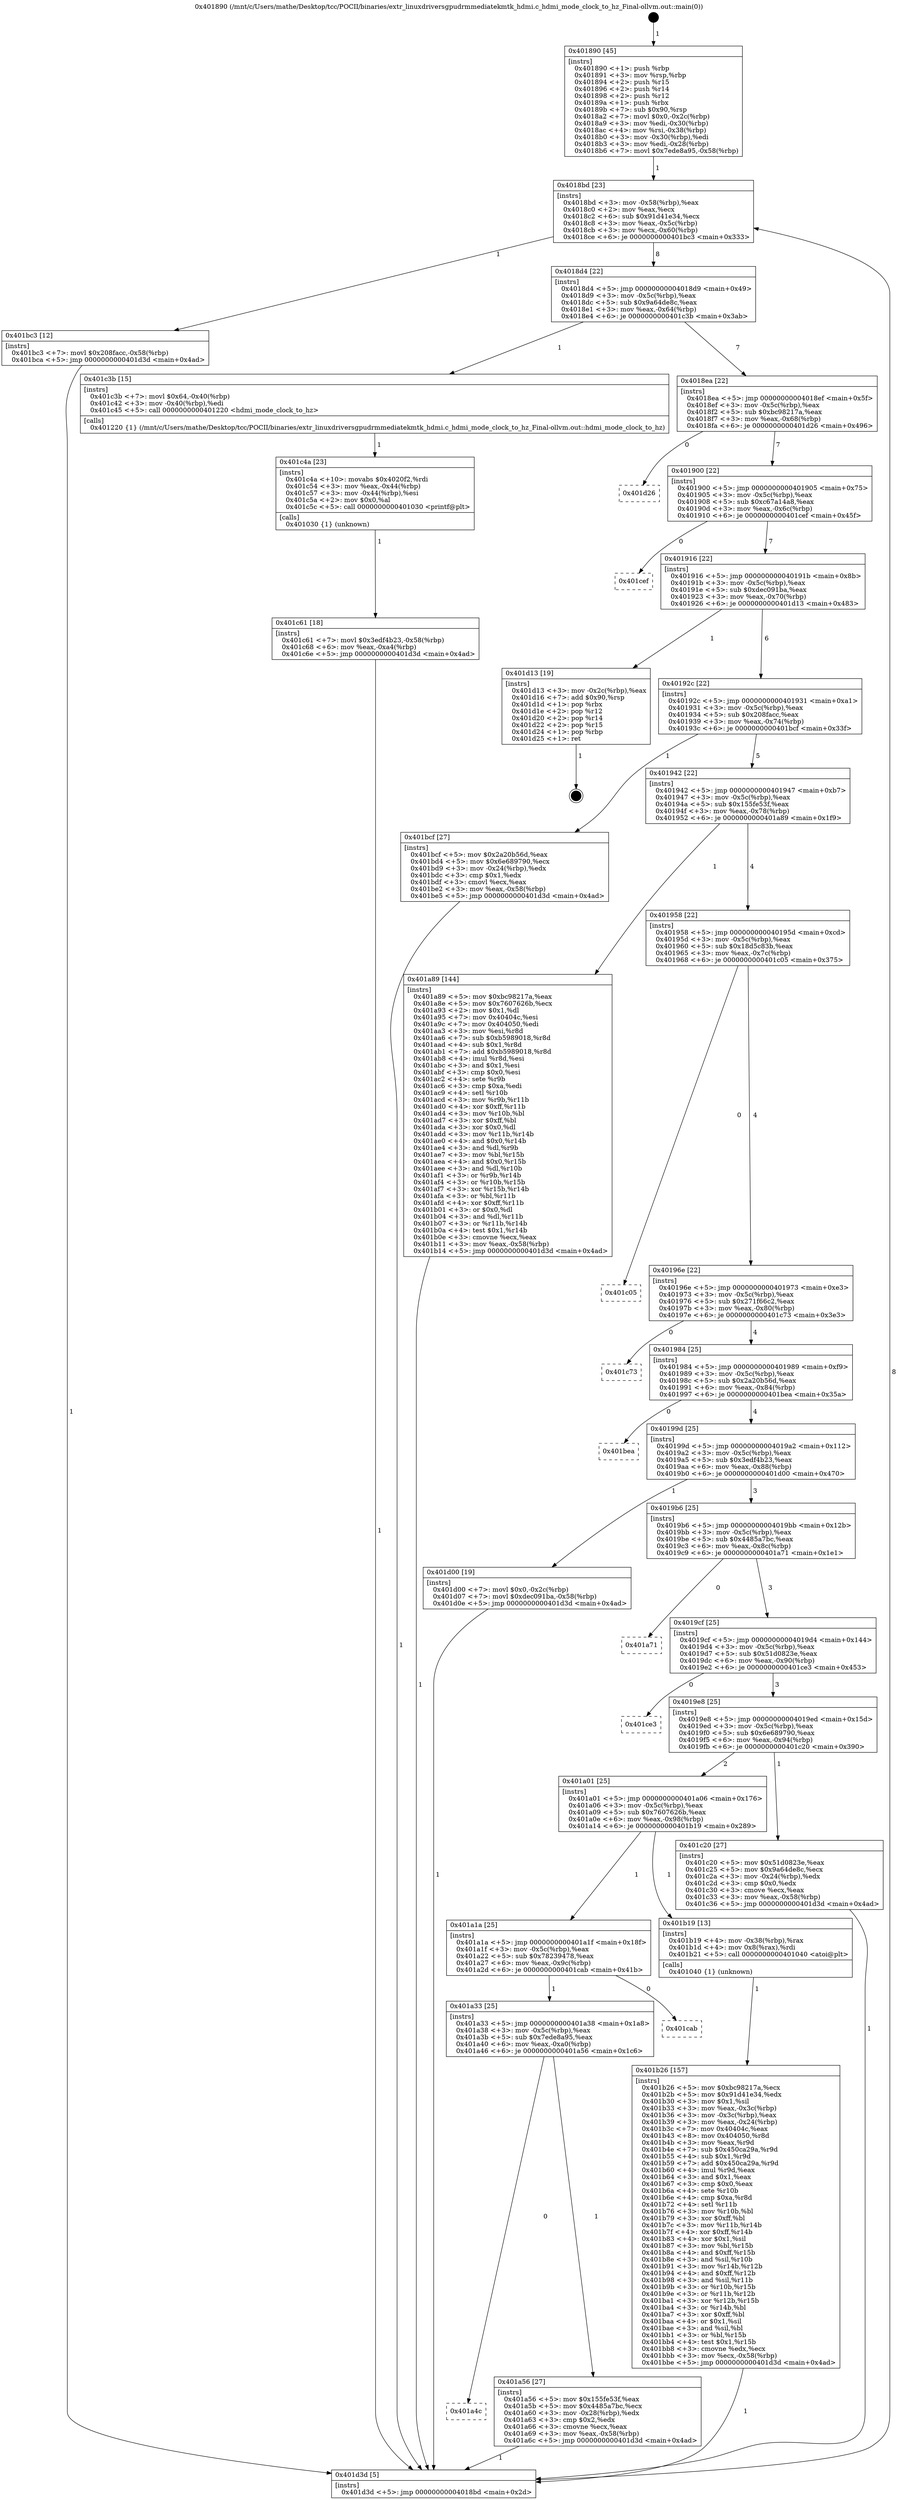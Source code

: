 digraph "0x401890" {
  label = "0x401890 (/mnt/c/Users/mathe/Desktop/tcc/POCII/binaries/extr_linuxdriversgpudrmmediatekmtk_hdmi.c_hdmi_mode_clock_to_hz_Final-ollvm.out::main(0))"
  labelloc = "t"
  node[shape=record]

  Entry [label="",width=0.3,height=0.3,shape=circle,fillcolor=black,style=filled]
  "0x4018bd" [label="{
     0x4018bd [23]\l
     | [instrs]\l
     &nbsp;&nbsp;0x4018bd \<+3\>: mov -0x58(%rbp),%eax\l
     &nbsp;&nbsp;0x4018c0 \<+2\>: mov %eax,%ecx\l
     &nbsp;&nbsp;0x4018c2 \<+6\>: sub $0x91d41e34,%ecx\l
     &nbsp;&nbsp;0x4018c8 \<+3\>: mov %eax,-0x5c(%rbp)\l
     &nbsp;&nbsp;0x4018cb \<+3\>: mov %ecx,-0x60(%rbp)\l
     &nbsp;&nbsp;0x4018ce \<+6\>: je 0000000000401bc3 \<main+0x333\>\l
  }"]
  "0x401bc3" [label="{
     0x401bc3 [12]\l
     | [instrs]\l
     &nbsp;&nbsp;0x401bc3 \<+7\>: movl $0x208facc,-0x58(%rbp)\l
     &nbsp;&nbsp;0x401bca \<+5\>: jmp 0000000000401d3d \<main+0x4ad\>\l
  }"]
  "0x4018d4" [label="{
     0x4018d4 [22]\l
     | [instrs]\l
     &nbsp;&nbsp;0x4018d4 \<+5\>: jmp 00000000004018d9 \<main+0x49\>\l
     &nbsp;&nbsp;0x4018d9 \<+3\>: mov -0x5c(%rbp),%eax\l
     &nbsp;&nbsp;0x4018dc \<+5\>: sub $0x9a64de8c,%eax\l
     &nbsp;&nbsp;0x4018e1 \<+3\>: mov %eax,-0x64(%rbp)\l
     &nbsp;&nbsp;0x4018e4 \<+6\>: je 0000000000401c3b \<main+0x3ab\>\l
  }"]
  Exit [label="",width=0.3,height=0.3,shape=circle,fillcolor=black,style=filled,peripheries=2]
  "0x401c3b" [label="{
     0x401c3b [15]\l
     | [instrs]\l
     &nbsp;&nbsp;0x401c3b \<+7\>: movl $0x64,-0x40(%rbp)\l
     &nbsp;&nbsp;0x401c42 \<+3\>: mov -0x40(%rbp),%edi\l
     &nbsp;&nbsp;0x401c45 \<+5\>: call 0000000000401220 \<hdmi_mode_clock_to_hz\>\l
     | [calls]\l
     &nbsp;&nbsp;0x401220 \{1\} (/mnt/c/Users/mathe/Desktop/tcc/POCII/binaries/extr_linuxdriversgpudrmmediatekmtk_hdmi.c_hdmi_mode_clock_to_hz_Final-ollvm.out::hdmi_mode_clock_to_hz)\l
  }"]
  "0x4018ea" [label="{
     0x4018ea [22]\l
     | [instrs]\l
     &nbsp;&nbsp;0x4018ea \<+5\>: jmp 00000000004018ef \<main+0x5f\>\l
     &nbsp;&nbsp;0x4018ef \<+3\>: mov -0x5c(%rbp),%eax\l
     &nbsp;&nbsp;0x4018f2 \<+5\>: sub $0xbc98217a,%eax\l
     &nbsp;&nbsp;0x4018f7 \<+3\>: mov %eax,-0x68(%rbp)\l
     &nbsp;&nbsp;0x4018fa \<+6\>: je 0000000000401d26 \<main+0x496\>\l
  }"]
  "0x401c61" [label="{
     0x401c61 [18]\l
     | [instrs]\l
     &nbsp;&nbsp;0x401c61 \<+7\>: movl $0x3edf4b23,-0x58(%rbp)\l
     &nbsp;&nbsp;0x401c68 \<+6\>: mov %eax,-0xa4(%rbp)\l
     &nbsp;&nbsp;0x401c6e \<+5\>: jmp 0000000000401d3d \<main+0x4ad\>\l
  }"]
  "0x401d26" [label="{
     0x401d26\l
  }", style=dashed]
  "0x401900" [label="{
     0x401900 [22]\l
     | [instrs]\l
     &nbsp;&nbsp;0x401900 \<+5\>: jmp 0000000000401905 \<main+0x75\>\l
     &nbsp;&nbsp;0x401905 \<+3\>: mov -0x5c(%rbp),%eax\l
     &nbsp;&nbsp;0x401908 \<+5\>: sub $0xc67a14a8,%eax\l
     &nbsp;&nbsp;0x40190d \<+3\>: mov %eax,-0x6c(%rbp)\l
     &nbsp;&nbsp;0x401910 \<+6\>: je 0000000000401cef \<main+0x45f\>\l
  }"]
  "0x401c4a" [label="{
     0x401c4a [23]\l
     | [instrs]\l
     &nbsp;&nbsp;0x401c4a \<+10\>: movabs $0x4020f2,%rdi\l
     &nbsp;&nbsp;0x401c54 \<+3\>: mov %eax,-0x44(%rbp)\l
     &nbsp;&nbsp;0x401c57 \<+3\>: mov -0x44(%rbp),%esi\l
     &nbsp;&nbsp;0x401c5a \<+2\>: mov $0x0,%al\l
     &nbsp;&nbsp;0x401c5c \<+5\>: call 0000000000401030 \<printf@plt\>\l
     | [calls]\l
     &nbsp;&nbsp;0x401030 \{1\} (unknown)\l
  }"]
  "0x401cef" [label="{
     0x401cef\l
  }", style=dashed]
  "0x401916" [label="{
     0x401916 [22]\l
     | [instrs]\l
     &nbsp;&nbsp;0x401916 \<+5\>: jmp 000000000040191b \<main+0x8b\>\l
     &nbsp;&nbsp;0x40191b \<+3\>: mov -0x5c(%rbp),%eax\l
     &nbsp;&nbsp;0x40191e \<+5\>: sub $0xdec091ba,%eax\l
     &nbsp;&nbsp;0x401923 \<+3\>: mov %eax,-0x70(%rbp)\l
     &nbsp;&nbsp;0x401926 \<+6\>: je 0000000000401d13 \<main+0x483\>\l
  }"]
  "0x401b26" [label="{
     0x401b26 [157]\l
     | [instrs]\l
     &nbsp;&nbsp;0x401b26 \<+5\>: mov $0xbc98217a,%ecx\l
     &nbsp;&nbsp;0x401b2b \<+5\>: mov $0x91d41e34,%edx\l
     &nbsp;&nbsp;0x401b30 \<+3\>: mov $0x1,%sil\l
     &nbsp;&nbsp;0x401b33 \<+3\>: mov %eax,-0x3c(%rbp)\l
     &nbsp;&nbsp;0x401b36 \<+3\>: mov -0x3c(%rbp),%eax\l
     &nbsp;&nbsp;0x401b39 \<+3\>: mov %eax,-0x24(%rbp)\l
     &nbsp;&nbsp;0x401b3c \<+7\>: mov 0x40404c,%eax\l
     &nbsp;&nbsp;0x401b43 \<+8\>: mov 0x404050,%r8d\l
     &nbsp;&nbsp;0x401b4b \<+3\>: mov %eax,%r9d\l
     &nbsp;&nbsp;0x401b4e \<+7\>: sub $0x450ca29a,%r9d\l
     &nbsp;&nbsp;0x401b55 \<+4\>: sub $0x1,%r9d\l
     &nbsp;&nbsp;0x401b59 \<+7\>: add $0x450ca29a,%r9d\l
     &nbsp;&nbsp;0x401b60 \<+4\>: imul %r9d,%eax\l
     &nbsp;&nbsp;0x401b64 \<+3\>: and $0x1,%eax\l
     &nbsp;&nbsp;0x401b67 \<+3\>: cmp $0x0,%eax\l
     &nbsp;&nbsp;0x401b6a \<+4\>: sete %r10b\l
     &nbsp;&nbsp;0x401b6e \<+4\>: cmp $0xa,%r8d\l
     &nbsp;&nbsp;0x401b72 \<+4\>: setl %r11b\l
     &nbsp;&nbsp;0x401b76 \<+3\>: mov %r10b,%bl\l
     &nbsp;&nbsp;0x401b79 \<+3\>: xor $0xff,%bl\l
     &nbsp;&nbsp;0x401b7c \<+3\>: mov %r11b,%r14b\l
     &nbsp;&nbsp;0x401b7f \<+4\>: xor $0xff,%r14b\l
     &nbsp;&nbsp;0x401b83 \<+4\>: xor $0x1,%sil\l
     &nbsp;&nbsp;0x401b87 \<+3\>: mov %bl,%r15b\l
     &nbsp;&nbsp;0x401b8a \<+4\>: and $0xff,%r15b\l
     &nbsp;&nbsp;0x401b8e \<+3\>: and %sil,%r10b\l
     &nbsp;&nbsp;0x401b91 \<+3\>: mov %r14b,%r12b\l
     &nbsp;&nbsp;0x401b94 \<+4\>: and $0xff,%r12b\l
     &nbsp;&nbsp;0x401b98 \<+3\>: and %sil,%r11b\l
     &nbsp;&nbsp;0x401b9b \<+3\>: or %r10b,%r15b\l
     &nbsp;&nbsp;0x401b9e \<+3\>: or %r11b,%r12b\l
     &nbsp;&nbsp;0x401ba1 \<+3\>: xor %r12b,%r15b\l
     &nbsp;&nbsp;0x401ba4 \<+3\>: or %r14b,%bl\l
     &nbsp;&nbsp;0x401ba7 \<+3\>: xor $0xff,%bl\l
     &nbsp;&nbsp;0x401baa \<+4\>: or $0x1,%sil\l
     &nbsp;&nbsp;0x401bae \<+3\>: and %sil,%bl\l
     &nbsp;&nbsp;0x401bb1 \<+3\>: or %bl,%r15b\l
     &nbsp;&nbsp;0x401bb4 \<+4\>: test $0x1,%r15b\l
     &nbsp;&nbsp;0x401bb8 \<+3\>: cmovne %edx,%ecx\l
     &nbsp;&nbsp;0x401bbb \<+3\>: mov %ecx,-0x58(%rbp)\l
     &nbsp;&nbsp;0x401bbe \<+5\>: jmp 0000000000401d3d \<main+0x4ad\>\l
  }"]
  "0x401d13" [label="{
     0x401d13 [19]\l
     | [instrs]\l
     &nbsp;&nbsp;0x401d13 \<+3\>: mov -0x2c(%rbp),%eax\l
     &nbsp;&nbsp;0x401d16 \<+7\>: add $0x90,%rsp\l
     &nbsp;&nbsp;0x401d1d \<+1\>: pop %rbx\l
     &nbsp;&nbsp;0x401d1e \<+2\>: pop %r12\l
     &nbsp;&nbsp;0x401d20 \<+2\>: pop %r14\l
     &nbsp;&nbsp;0x401d22 \<+2\>: pop %r15\l
     &nbsp;&nbsp;0x401d24 \<+1\>: pop %rbp\l
     &nbsp;&nbsp;0x401d25 \<+1\>: ret\l
  }"]
  "0x40192c" [label="{
     0x40192c [22]\l
     | [instrs]\l
     &nbsp;&nbsp;0x40192c \<+5\>: jmp 0000000000401931 \<main+0xa1\>\l
     &nbsp;&nbsp;0x401931 \<+3\>: mov -0x5c(%rbp),%eax\l
     &nbsp;&nbsp;0x401934 \<+5\>: sub $0x208facc,%eax\l
     &nbsp;&nbsp;0x401939 \<+3\>: mov %eax,-0x74(%rbp)\l
     &nbsp;&nbsp;0x40193c \<+6\>: je 0000000000401bcf \<main+0x33f\>\l
  }"]
  "0x401890" [label="{
     0x401890 [45]\l
     | [instrs]\l
     &nbsp;&nbsp;0x401890 \<+1\>: push %rbp\l
     &nbsp;&nbsp;0x401891 \<+3\>: mov %rsp,%rbp\l
     &nbsp;&nbsp;0x401894 \<+2\>: push %r15\l
     &nbsp;&nbsp;0x401896 \<+2\>: push %r14\l
     &nbsp;&nbsp;0x401898 \<+2\>: push %r12\l
     &nbsp;&nbsp;0x40189a \<+1\>: push %rbx\l
     &nbsp;&nbsp;0x40189b \<+7\>: sub $0x90,%rsp\l
     &nbsp;&nbsp;0x4018a2 \<+7\>: movl $0x0,-0x2c(%rbp)\l
     &nbsp;&nbsp;0x4018a9 \<+3\>: mov %edi,-0x30(%rbp)\l
     &nbsp;&nbsp;0x4018ac \<+4\>: mov %rsi,-0x38(%rbp)\l
     &nbsp;&nbsp;0x4018b0 \<+3\>: mov -0x30(%rbp),%edi\l
     &nbsp;&nbsp;0x4018b3 \<+3\>: mov %edi,-0x28(%rbp)\l
     &nbsp;&nbsp;0x4018b6 \<+7\>: movl $0x7ede8a95,-0x58(%rbp)\l
  }"]
  "0x401bcf" [label="{
     0x401bcf [27]\l
     | [instrs]\l
     &nbsp;&nbsp;0x401bcf \<+5\>: mov $0x2a20b56d,%eax\l
     &nbsp;&nbsp;0x401bd4 \<+5\>: mov $0x6e689790,%ecx\l
     &nbsp;&nbsp;0x401bd9 \<+3\>: mov -0x24(%rbp),%edx\l
     &nbsp;&nbsp;0x401bdc \<+3\>: cmp $0x1,%edx\l
     &nbsp;&nbsp;0x401bdf \<+3\>: cmovl %ecx,%eax\l
     &nbsp;&nbsp;0x401be2 \<+3\>: mov %eax,-0x58(%rbp)\l
     &nbsp;&nbsp;0x401be5 \<+5\>: jmp 0000000000401d3d \<main+0x4ad\>\l
  }"]
  "0x401942" [label="{
     0x401942 [22]\l
     | [instrs]\l
     &nbsp;&nbsp;0x401942 \<+5\>: jmp 0000000000401947 \<main+0xb7\>\l
     &nbsp;&nbsp;0x401947 \<+3\>: mov -0x5c(%rbp),%eax\l
     &nbsp;&nbsp;0x40194a \<+5\>: sub $0x155fe53f,%eax\l
     &nbsp;&nbsp;0x40194f \<+3\>: mov %eax,-0x78(%rbp)\l
     &nbsp;&nbsp;0x401952 \<+6\>: je 0000000000401a89 \<main+0x1f9\>\l
  }"]
  "0x401d3d" [label="{
     0x401d3d [5]\l
     | [instrs]\l
     &nbsp;&nbsp;0x401d3d \<+5\>: jmp 00000000004018bd \<main+0x2d\>\l
  }"]
  "0x401a89" [label="{
     0x401a89 [144]\l
     | [instrs]\l
     &nbsp;&nbsp;0x401a89 \<+5\>: mov $0xbc98217a,%eax\l
     &nbsp;&nbsp;0x401a8e \<+5\>: mov $0x7607626b,%ecx\l
     &nbsp;&nbsp;0x401a93 \<+2\>: mov $0x1,%dl\l
     &nbsp;&nbsp;0x401a95 \<+7\>: mov 0x40404c,%esi\l
     &nbsp;&nbsp;0x401a9c \<+7\>: mov 0x404050,%edi\l
     &nbsp;&nbsp;0x401aa3 \<+3\>: mov %esi,%r8d\l
     &nbsp;&nbsp;0x401aa6 \<+7\>: sub $0xb5989018,%r8d\l
     &nbsp;&nbsp;0x401aad \<+4\>: sub $0x1,%r8d\l
     &nbsp;&nbsp;0x401ab1 \<+7\>: add $0xb5989018,%r8d\l
     &nbsp;&nbsp;0x401ab8 \<+4\>: imul %r8d,%esi\l
     &nbsp;&nbsp;0x401abc \<+3\>: and $0x1,%esi\l
     &nbsp;&nbsp;0x401abf \<+3\>: cmp $0x0,%esi\l
     &nbsp;&nbsp;0x401ac2 \<+4\>: sete %r9b\l
     &nbsp;&nbsp;0x401ac6 \<+3\>: cmp $0xa,%edi\l
     &nbsp;&nbsp;0x401ac9 \<+4\>: setl %r10b\l
     &nbsp;&nbsp;0x401acd \<+3\>: mov %r9b,%r11b\l
     &nbsp;&nbsp;0x401ad0 \<+4\>: xor $0xff,%r11b\l
     &nbsp;&nbsp;0x401ad4 \<+3\>: mov %r10b,%bl\l
     &nbsp;&nbsp;0x401ad7 \<+3\>: xor $0xff,%bl\l
     &nbsp;&nbsp;0x401ada \<+3\>: xor $0x0,%dl\l
     &nbsp;&nbsp;0x401add \<+3\>: mov %r11b,%r14b\l
     &nbsp;&nbsp;0x401ae0 \<+4\>: and $0x0,%r14b\l
     &nbsp;&nbsp;0x401ae4 \<+3\>: and %dl,%r9b\l
     &nbsp;&nbsp;0x401ae7 \<+3\>: mov %bl,%r15b\l
     &nbsp;&nbsp;0x401aea \<+4\>: and $0x0,%r15b\l
     &nbsp;&nbsp;0x401aee \<+3\>: and %dl,%r10b\l
     &nbsp;&nbsp;0x401af1 \<+3\>: or %r9b,%r14b\l
     &nbsp;&nbsp;0x401af4 \<+3\>: or %r10b,%r15b\l
     &nbsp;&nbsp;0x401af7 \<+3\>: xor %r15b,%r14b\l
     &nbsp;&nbsp;0x401afa \<+3\>: or %bl,%r11b\l
     &nbsp;&nbsp;0x401afd \<+4\>: xor $0xff,%r11b\l
     &nbsp;&nbsp;0x401b01 \<+3\>: or $0x0,%dl\l
     &nbsp;&nbsp;0x401b04 \<+3\>: and %dl,%r11b\l
     &nbsp;&nbsp;0x401b07 \<+3\>: or %r11b,%r14b\l
     &nbsp;&nbsp;0x401b0a \<+4\>: test $0x1,%r14b\l
     &nbsp;&nbsp;0x401b0e \<+3\>: cmovne %ecx,%eax\l
     &nbsp;&nbsp;0x401b11 \<+3\>: mov %eax,-0x58(%rbp)\l
     &nbsp;&nbsp;0x401b14 \<+5\>: jmp 0000000000401d3d \<main+0x4ad\>\l
  }"]
  "0x401958" [label="{
     0x401958 [22]\l
     | [instrs]\l
     &nbsp;&nbsp;0x401958 \<+5\>: jmp 000000000040195d \<main+0xcd\>\l
     &nbsp;&nbsp;0x40195d \<+3\>: mov -0x5c(%rbp),%eax\l
     &nbsp;&nbsp;0x401960 \<+5\>: sub $0x18d5c83b,%eax\l
     &nbsp;&nbsp;0x401965 \<+3\>: mov %eax,-0x7c(%rbp)\l
     &nbsp;&nbsp;0x401968 \<+6\>: je 0000000000401c05 \<main+0x375\>\l
  }"]
  "0x401a4c" [label="{
     0x401a4c\l
  }", style=dashed]
  "0x401c05" [label="{
     0x401c05\l
  }", style=dashed]
  "0x40196e" [label="{
     0x40196e [22]\l
     | [instrs]\l
     &nbsp;&nbsp;0x40196e \<+5\>: jmp 0000000000401973 \<main+0xe3\>\l
     &nbsp;&nbsp;0x401973 \<+3\>: mov -0x5c(%rbp),%eax\l
     &nbsp;&nbsp;0x401976 \<+5\>: sub $0x271f66c2,%eax\l
     &nbsp;&nbsp;0x40197b \<+3\>: mov %eax,-0x80(%rbp)\l
     &nbsp;&nbsp;0x40197e \<+6\>: je 0000000000401c73 \<main+0x3e3\>\l
  }"]
  "0x401a56" [label="{
     0x401a56 [27]\l
     | [instrs]\l
     &nbsp;&nbsp;0x401a56 \<+5\>: mov $0x155fe53f,%eax\l
     &nbsp;&nbsp;0x401a5b \<+5\>: mov $0x4485a7bc,%ecx\l
     &nbsp;&nbsp;0x401a60 \<+3\>: mov -0x28(%rbp),%edx\l
     &nbsp;&nbsp;0x401a63 \<+3\>: cmp $0x2,%edx\l
     &nbsp;&nbsp;0x401a66 \<+3\>: cmovne %ecx,%eax\l
     &nbsp;&nbsp;0x401a69 \<+3\>: mov %eax,-0x58(%rbp)\l
     &nbsp;&nbsp;0x401a6c \<+5\>: jmp 0000000000401d3d \<main+0x4ad\>\l
  }"]
  "0x401c73" [label="{
     0x401c73\l
  }", style=dashed]
  "0x401984" [label="{
     0x401984 [25]\l
     | [instrs]\l
     &nbsp;&nbsp;0x401984 \<+5\>: jmp 0000000000401989 \<main+0xf9\>\l
     &nbsp;&nbsp;0x401989 \<+3\>: mov -0x5c(%rbp),%eax\l
     &nbsp;&nbsp;0x40198c \<+5\>: sub $0x2a20b56d,%eax\l
     &nbsp;&nbsp;0x401991 \<+6\>: mov %eax,-0x84(%rbp)\l
     &nbsp;&nbsp;0x401997 \<+6\>: je 0000000000401bea \<main+0x35a\>\l
  }"]
  "0x401a33" [label="{
     0x401a33 [25]\l
     | [instrs]\l
     &nbsp;&nbsp;0x401a33 \<+5\>: jmp 0000000000401a38 \<main+0x1a8\>\l
     &nbsp;&nbsp;0x401a38 \<+3\>: mov -0x5c(%rbp),%eax\l
     &nbsp;&nbsp;0x401a3b \<+5\>: sub $0x7ede8a95,%eax\l
     &nbsp;&nbsp;0x401a40 \<+6\>: mov %eax,-0xa0(%rbp)\l
     &nbsp;&nbsp;0x401a46 \<+6\>: je 0000000000401a56 \<main+0x1c6\>\l
  }"]
  "0x401bea" [label="{
     0x401bea\l
  }", style=dashed]
  "0x40199d" [label="{
     0x40199d [25]\l
     | [instrs]\l
     &nbsp;&nbsp;0x40199d \<+5\>: jmp 00000000004019a2 \<main+0x112\>\l
     &nbsp;&nbsp;0x4019a2 \<+3\>: mov -0x5c(%rbp),%eax\l
     &nbsp;&nbsp;0x4019a5 \<+5\>: sub $0x3edf4b23,%eax\l
     &nbsp;&nbsp;0x4019aa \<+6\>: mov %eax,-0x88(%rbp)\l
     &nbsp;&nbsp;0x4019b0 \<+6\>: je 0000000000401d00 \<main+0x470\>\l
  }"]
  "0x401cab" [label="{
     0x401cab\l
  }", style=dashed]
  "0x401d00" [label="{
     0x401d00 [19]\l
     | [instrs]\l
     &nbsp;&nbsp;0x401d00 \<+7\>: movl $0x0,-0x2c(%rbp)\l
     &nbsp;&nbsp;0x401d07 \<+7\>: movl $0xdec091ba,-0x58(%rbp)\l
     &nbsp;&nbsp;0x401d0e \<+5\>: jmp 0000000000401d3d \<main+0x4ad\>\l
  }"]
  "0x4019b6" [label="{
     0x4019b6 [25]\l
     | [instrs]\l
     &nbsp;&nbsp;0x4019b6 \<+5\>: jmp 00000000004019bb \<main+0x12b\>\l
     &nbsp;&nbsp;0x4019bb \<+3\>: mov -0x5c(%rbp),%eax\l
     &nbsp;&nbsp;0x4019be \<+5\>: sub $0x4485a7bc,%eax\l
     &nbsp;&nbsp;0x4019c3 \<+6\>: mov %eax,-0x8c(%rbp)\l
     &nbsp;&nbsp;0x4019c9 \<+6\>: je 0000000000401a71 \<main+0x1e1\>\l
  }"]
  "0x401a1a" [label="{
     0x401a1a [25]\l
     | [instrs]\l
     &nbsp;&nbsp;0x401a1a \<+5\>: jmp 0000000000401a1f \<main+0x18f\>\l
     &nbsp;&nbsp;0x401a1f \<+3\>: mov -0x5c(%rbp),%eax\l
     &nbsp;&nbsp;0x401a22 \<+5\>: sub $0x78239478,%eax\l
     &nbsp;&nbsp;0x401a27 \<+6\>: mov %eax,-0x9c(%rbp)\l
     &nbsp;&nbsp;0x401a2d \<+6\>: je 0000000000401cab \<main+0x41b\>\l
  }"]
  "0x401a71" [label="{
     0x401a71\l
  }", style=dashed]
  "0x4019cf" [label="{
     0x4019cf [25]\l
     | [instrs]\l
     &nbsp;&nbsp;0x4019cf \<+5\>: jmp 00000000004019d4 \<main+0x144\>\l
     &nbsp;&nbsp;0x4019d4 \<+3\>: mov -0x5c(%rbp),%eax\l
     &nbsp;&nbsp;0x4019d7 \<+5\>: sub $0x51d0823e,%eax\l
     &nbsp;&nbsp;0x4019dc \<+6\>: mov %eax,-0x90(%rbp)\l
     &nbsp;&nbsp;0x4019e2 \<+6\>: je 0000000000401ce3 \<main+0x453\>\l
  }"]
  "0x401b19" [label="{
     0x401b19 [13]\l
     | [instrs]\l
     &nbsp;&nbsp;0x401b19 \<+4\>: mov -0x38(%rbp),%rax\l
     &nbsp;&nbsp;0x401b1d \<+4\>: mov 0x8(%rax),%rdi\l
     &nbsp;&nbsp;0x401b21 \<+5\>: call 0000000000401040 \<atoi@plt\>\l
     | [calls]\l
     &nbsp;&nbsp;0x401040 \{1\} (unknown)\l
  }"]
  "0x401ce3" [label="{
     0x401ce3\l
  }", style=dashed]
  "0x4019e8" [label="{
     0x4019e8 [25]\l
     | [instrs]\l
     &nbsp;&nbsp;0x4019e8 \<+5\>: jmp 00000000004019ed \<main+0x15d\>\l
     &nbsp;&nbsp;0x4019ed \<+3\>: mov -0x5c(%rbp),%eax\l
     &nbsp;&nbsp;0x4019f0 \<+5\>: sub $0x6e689790,%eax\l
     &nbsp;&nbsp;0x4019f5 \<+6\>: mov %eax,-0x94(%rbp)\l
     &nbsp;&nbsp;0x4019fb \<+6\>: je 0000000000401c20 \<main+0x390\>\l
  }"]
  "0x401a01" [label="{
     0x401a01 [25]\l
     | [instrs]\l
     &nbsp;&nbsp;0x401a01 \<+5\>: jmp 0000000000401a06 \<main+0x176\>\l
     &nbsp;&nbsp;0x401a06 \<+3\>: mov -0x5c(%rbp),%eax\l
     &nbsp;&nbsp;0x401a09 \<+5\>: sub $0x7607626b,%eax\l
     &nbsp;&nbsp;0x401a0e \<+6\>: mov %eax,-0x98(%rbp)\l
     &nbsp;&nbsp;0x401a14 \<+6\>: je 0000000000401b19 \<main+0x289\>\l
  }"]
  "0x401c20" [label="{
     0x401c20 [27]\l
     | [instrs]\l
     &nbsp;&nbsp;0x401c20 \<+5\>: mov $0x51d0823e,%eax\l
     &nbsp;&nbsp;0x401c25 \<+5\>: mov $0x9a64de8c,%ecx\l
     &nbsp;&nbsp;0x401c2a \<+3\>: mov -0x24(%rbp),%edx\l
     &nbsp;&nbsp;0x401c2d \<+3\>: cmp $0x0,%edx\l
     &nbsp;&nbsp;0x401c30 \<+3\>: cmove %ecx,%eax\l
     &nbsp;&nbsp;0x401c33 \<+3\>: mov %eax,-0x58(%rbp)\l
     &nbsp;&nbsp;0x401c36 \<+5\>: jmp 0000000000401d3d \<main+0x4ad\>\l
  }"]
  Entry -> "0x401890" [label=" 1"]
  "0x4018bd" -> "0x401bc3" [label=" 1"]
  "0x4018bd" -> "0x4018d4" [label=" 8"]
  "0x401d13" -> Exit [label=" 1"]
  "0x4018d4" -> "0x401c3b" [label=" 1"]
  "0x4018d4" -> "0x4018ea" [label=" 7"]
  "0x401d00" -> "0x401d3d" [label=" 1"]
  "0x4018ea" -> "0x401d26" [label=" 0"]
  "0x4018ea" -> "0x401900" [label=" 7"]
  "0x401c61" -> "0x401d3d" [label=" 1"]
  "0x401900" -> "0x401cef" [label=" 0"]
  "0x401900" -> "0x401916" [label=" 7"]
  "0x401c4a" -> "0x401c61" [label=" 1"]
  "0x401916" -> "0x401d13" [label=" 1"]
  "0x401916" -> "0x40192c" [label=" 6"]
  "0x401c3b" -> "0x401c4a" [label=" 1"]
  "0x40192c" -> "0x401bcf" [label=" 1"]
  "0x40192c" -> "0x401942" [label=" 5"]
  "0x401c20" -> "0x401d3d" [label=" 1"]
  "0x401942" -> "0x401a89" [label=" 1"]
  "0x401942" -> "0x401958" [label=" 4"]
  "0x401bcf" -> "0x401d3d" [label=" 1"]
  "0x401958" -> "0x401c05" [label=" 0"]
  "0x401958" -> "0x40196e" [label=" 4"]
  "0x401bc3" -> "0x401d3d" [label=" 1"]
  "0x40196e" -> "0x401c73" [label=" 0"]
  "0x40196e" -> "0x401984" [label=" 4"]
  "0x401b26" -> "0x401d3d" [label=" 1"]
  "0x401984" -> "0x401bea" [label=" 0"]
  "0x401984" -> "0x40199d" [label=" 4"]
  "0x401a89" -> "0x401d3d" [label=" 1"]
  "0x40199d" -> "0x401d00" [label=" 1"]
  "0x40199d" -> "0x4019b6" [label=" 3"]
  "0x401d3d" -> "0x4018bd" [label=" 8"]
  "0x4019b6" -> "0x401a71" [label=" 0"]
  "0x4019b6" -> "0x4019cf" [label=" 3"]
  "0x401a56" -> "0x401d3d" [label=" 1"]
  "0x4019cf" -> "0x401ce3" [label=" 0"]
  "0x4019cf" -> "0x4019e8" [label=" 3"]
  "0x401a33" -> "0x401a4c" [label=" 0"]
  "0x4019e8" -> "0x401c20" [label=" 1"]
  "0x4019e8" -> "0x401a01" [label=" 2"]
  "0x401a33" -> "0x401a56" [label=" 1"]
  "0x401a01" -> "0x401b19" [label=" 1"]
  "0x401a01" -> "0x401a1a" [label=" 1"]
  "0x401890" -> "0x4018bd" [label=" 1"]
  "0x401a1a" -> "0x401cab" [label=" 0"]
  "0x401a1a" -> "0x401a33" [label=" 1"]
  "0x401b19" -> "0x401b26" [label=" 1"]
}
